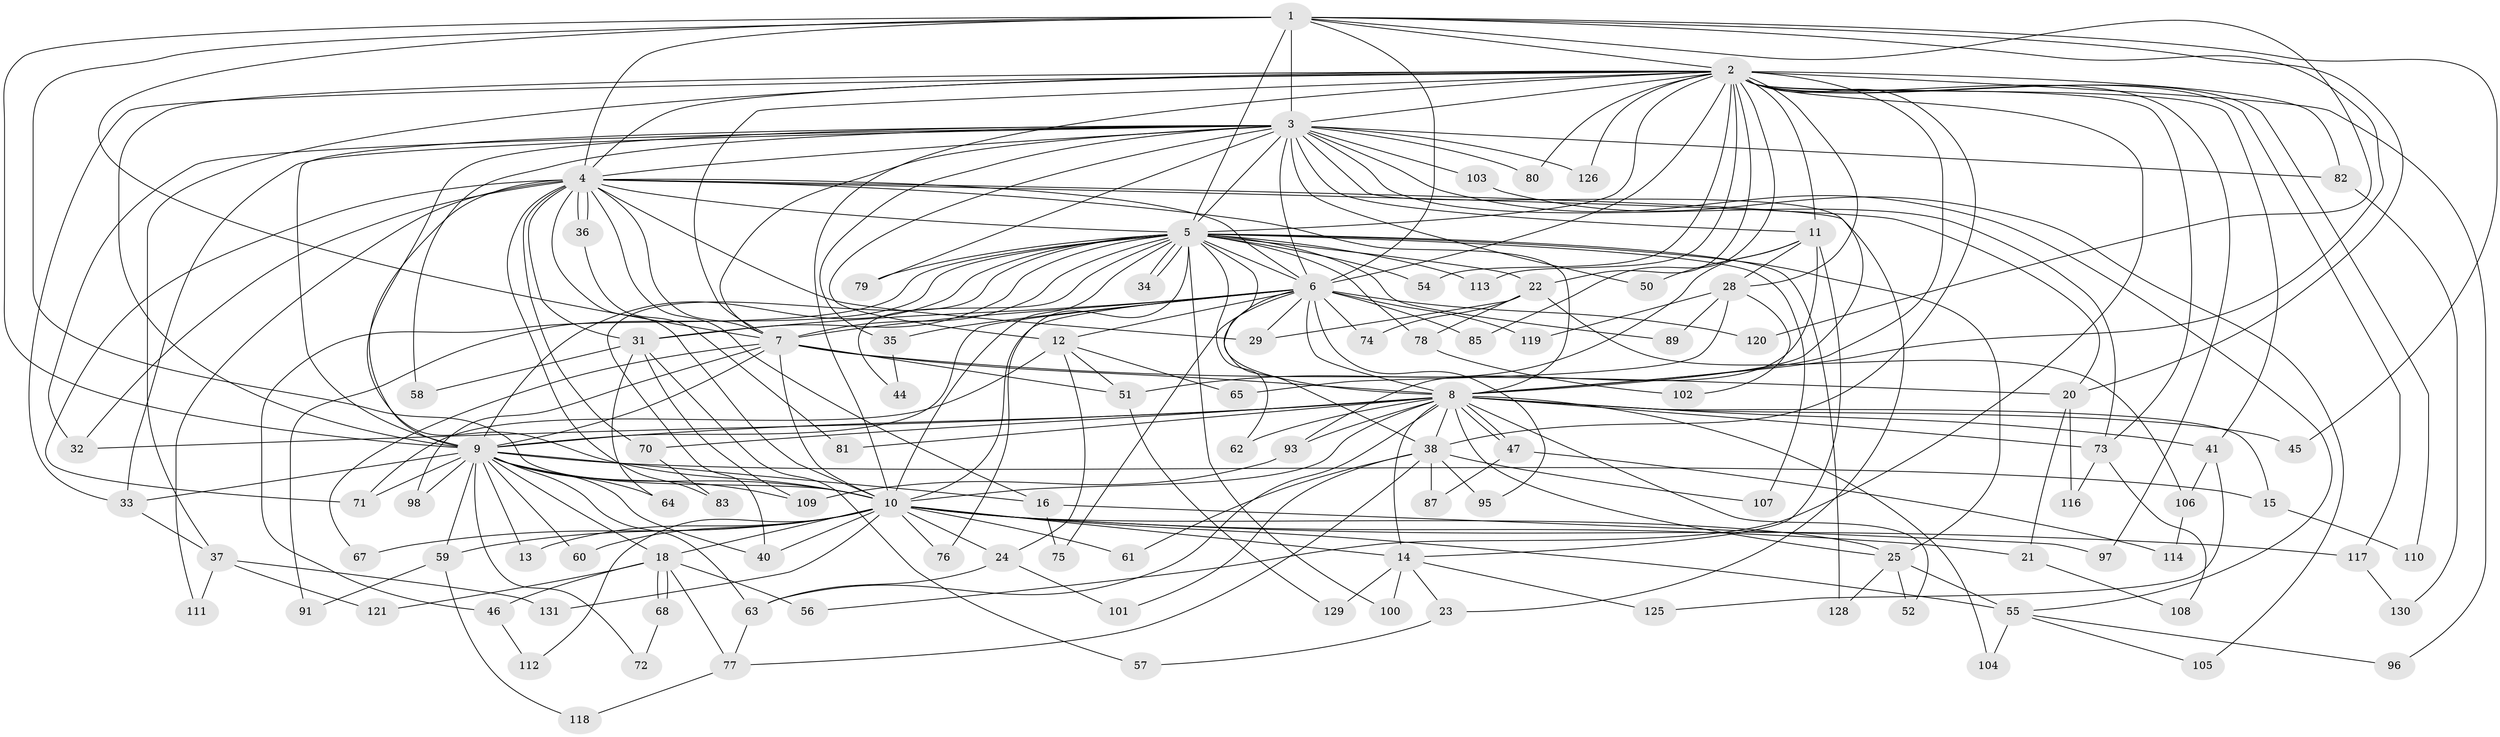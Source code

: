 // original degree distribution, {13: 0.007633587786259542, 27: 0.015267175572519083, 24: 0.007633587786259542, 21: 0.007633587786259542, 30: 0.007633587786259542, 20: 0.007633587786259542, 15: 0.007633587786259542, 28: 0.007633587786259542, 22: 0.007633587786259542, 6: 0.05343511450381679, 2: 0.5267175572519084, 8: 0.007633587786259542, 3: 0.1984732824427481, 4: 0.09923664122137404, 9: 0.007633587786259542, 5: 0.030534351145038167}
// Generated by graph-tools (version 1.1) at 2025/41/03/06/25 10:41:31]
// undirected, 106 vertices, 252 edges
graph export_dot {
graph [start="1"]
  node [color=gray90,style=filled];
  1;
  2 [super="+49"];
  3 [super="+17"];
  4;
  5 [super="+43"];
  6 [super="+90"];
  7 [super="+30"];
  8 [super="+48"];
  9 [super="+27"];
  10 [super="+26"];
  11 [super="+66"];
  12;
  13;
  14 [super="+19"];
  15;
  16;
  18 [super="+94"];
  20 [super="+69"];
  21;
  22;
  23;
  24;
  25 [super="+42"];
  28;
  29 [super="+99"];
  31 [super="+39"];
  32 [super="+53"];
  33;
  34;
  35;
  36;
  37;
  38 [super="+86"];
  40 [super="+92"];
  41;
  44;
  45;
  46;
  47;
  50;
  51 [super="+88"];
  52;
  54;
  55 [super="+124"];
  56;
  57;
  58;
  59;
  60;
  61;
  62;
  63 [super="+123"];
  64;
  65;
  67;
  68;
  70;
  71 [super="+122"];
  72;
  73 [super="+84"];
  74;
  75;
  76;
  77;
  78;
  79;
  80;
  81;
  82;
  83;
  85;
  87;
  89;
  91;
  93;
  95;
  96;
  97;
  98;
  100;
  101;
  102;
  103;
  104;
  105;
  106;
  107 [super="+127"];
  108;
  109 [super="+115"];
  110;
  111;
  112;
  113;
  114;
  116;
  117;
  118;
  119;
  120;
  121;
  125;
  126;
  128;
  129;
  130;
  131;
  1 -- 2;
  1 -- 3 [weight=2];
  1 -- 4;
  1 -- 5;
  1 -- 6;
  1 -- 7;
  1 -- 8;
  1 -- 9;
  1 -- 10;
  1 -- 20;
  1 -- 45;
  1 -- 120;
  2 -- 3;
  2 -- 4;
  2 -- 5;
  2 -- 6;
  2 -- 7;
  2 -- 8;
  2 -- 9;
  2 -- 10;
  2 -- 11;
  2 -- 22;
  2 -- 28;
  2 -- 37;
  2 -- 38;
  2 -- 41;
  2 -- 54;
  2 -- 56;
  2 -- 73;
  2 -- 80;
  2 -- 82;
  2 -- 96;
  2 -- 97;
  2 -- 110;
  2 -- 113;
  2 -- 117;
  2 -- 126;
  2 -- 33;
  2 -- 85;
  3 -- 4;
  3 -- 5;
  3 -- 6;
  3 -- 7;
  3 -- 8 [weight=2];
  3 -- 9;
  3 -- 10;
  3 -- 11;
  3 -- 12;
  3 -- 32;
  3 -- 33;
  3 -- 35;
  3 -- 50;
  3 -- 58;
  3 -- 79;
  3 -- 82;
  3 -- 103 [weight=2];
  3 -- 126;
  3 -- 80;
  3 -- 73;
  3 -- 55;
  4 -- 5;
  4 -- 6;
  4 -- 7;
  4 -- 8;
  4 -- 9;
  4 -- 10;
  4 -- 16;
  4 -- 23;
  4 -- 32;
  4 -- 36;
  4 -- 36;
  4 -- 70;
  4 -- 83;
  4 -- 111;
  4 -- 31;
  4 -- 29;
  4 -- 20;
  4 -- 71;
  5 -- 6;
  5 -- 7 [weight=2];
  5 -- 8;
  5 -- 9;
  5 -- 10;
  5 -- 22;
  5 -- 25;
  5 -- 31;
  5 -- 34;
  5 -- 34;
  5 -- 44;
  5 -- 46;
  5 -- 54;
  5 -- 62;
  5 -- 76;
  5 -- 78;
  5 -- 79;
  5 -- 89;
  5 -- 91;
  5 -- 100;
  5 -- 107 [weight=2];
  5 -- 113;
  5 -- 128;
  5 -- 40;
  6 -- 7;
  6 -- 8;
  6 -- 9;
  6 -- 10;
  6 -- 12;
  6 -- 29;
  6 -- 31;
  6 -- 35;
  6 -- 74;
  6 -- 75;
  6 -- 85;
  6 -- 95;
  6 -- 119;
  6 -- 120;
  6 -- 38;
  7 -- 8;
  7 -- 9;
  7 -- 10 [weight=2];
  7 -- 20;
  7 -- 51;
  7 -- 67;
  7 -- 98;
  8 -- 9 [weight=2];
  8 -- 10;
  8 -- 14;
  8 -- 15;
  8 -- 25;
  8 -- 38;
  8 -- 41;
  8 -- 45;
  8 -- 47;
  8 -- 47;
  8 -- 52;
  8 -- 62;
  8 -- 63;
  8 -- 70;
  8 -- 73;
  8 -- 81;
  8 -- 93;
  8 -- 104;
  8 -- 32;
  9 -- 10;
  9 -- 13;
  9 -- 15;
  9 -- 16;
  9 -- 18;
  9 -- 33;
  9 -- 40;
  9 -- 59;
  9 -- 71;
  9 -- 72;
  9 -- 98;
  9 -- 64;
  9 -- 60;
  9 -- 109;
  9 -- 63;
  10 -- 13;
  10 -- 14 [weight=2];
  10 -- 18 [weight=3];
  10 -- 21;
  10 -- 24;
  10 -- 40;
  10 -- 59;
  10 -- 60;
  10 -- 61;
  10 -- 67;
  10 -- 76;
  10 -- 112;
  10 -- 117;
  10 -- 131;
  10 -- 55;
  10 -- 25;
  11 -- 28;
  11 -- 50;
  11 -- 51;
  11 -- 93;
  11 -- 14;
  12 -- 24;
  12 -- 51;
  12 -- 65;
  12 -- 71;
  14 -- 23;
  14 -- 100;
  14 -- 125;
  14 -- 129;
  15 -- 110;
  16 -- 75;
  16 -- 97;
  18 -- 46;
  18 -- 56;
  18 -- 68;
  18 -- 68;
  18 -- 77;
  18 -- 121;
  20 -- 21;
  20 -- 116;
  21 -- 108;
  22 -- 29;
  22 -- 74;
  22 -- 78;
  22 -- 106;
  23 -- 57;
  24 -- 63;
  24 -- 101;
  25 -- 55;
  25 -- 128;
  25 -- 52;
  28 -- 65;
  28 -- 89;
  28 -- 102;
  28 -- 119;
  31 -- 58;
  31 -- 64;
  31 -- 109;
  31 -- 57;
  33 -- 37;
  35 -- 44;
  36 -- 81;
  37 -- 111;
  37 -- 121;
  37 -- 131;
  38 -- 61;
  38 -- 101;
  38 -- 87;
  38 -- 107;
  38 -- 77;
  38 -- 95;
  41 -- 106;
  41 -- 125;
  46 -- 112;
  47 -- 87;
  47 -- 114;
  51 -- 129;
  55 -- 96;
  55 -- 104;
  55 -- 105;
  59 -- 91;
  59 -- 118;
  63 -- 77;
  68 -- 72;
  70 -- 83;
  73 -- 108;
  73 -- 116;
  77 -- 118;
  78 -- 102;
  82 -- 130;
  93 -- 109;
  103 -- 105;
  106 -- 114;
  117 -- 130;
}
